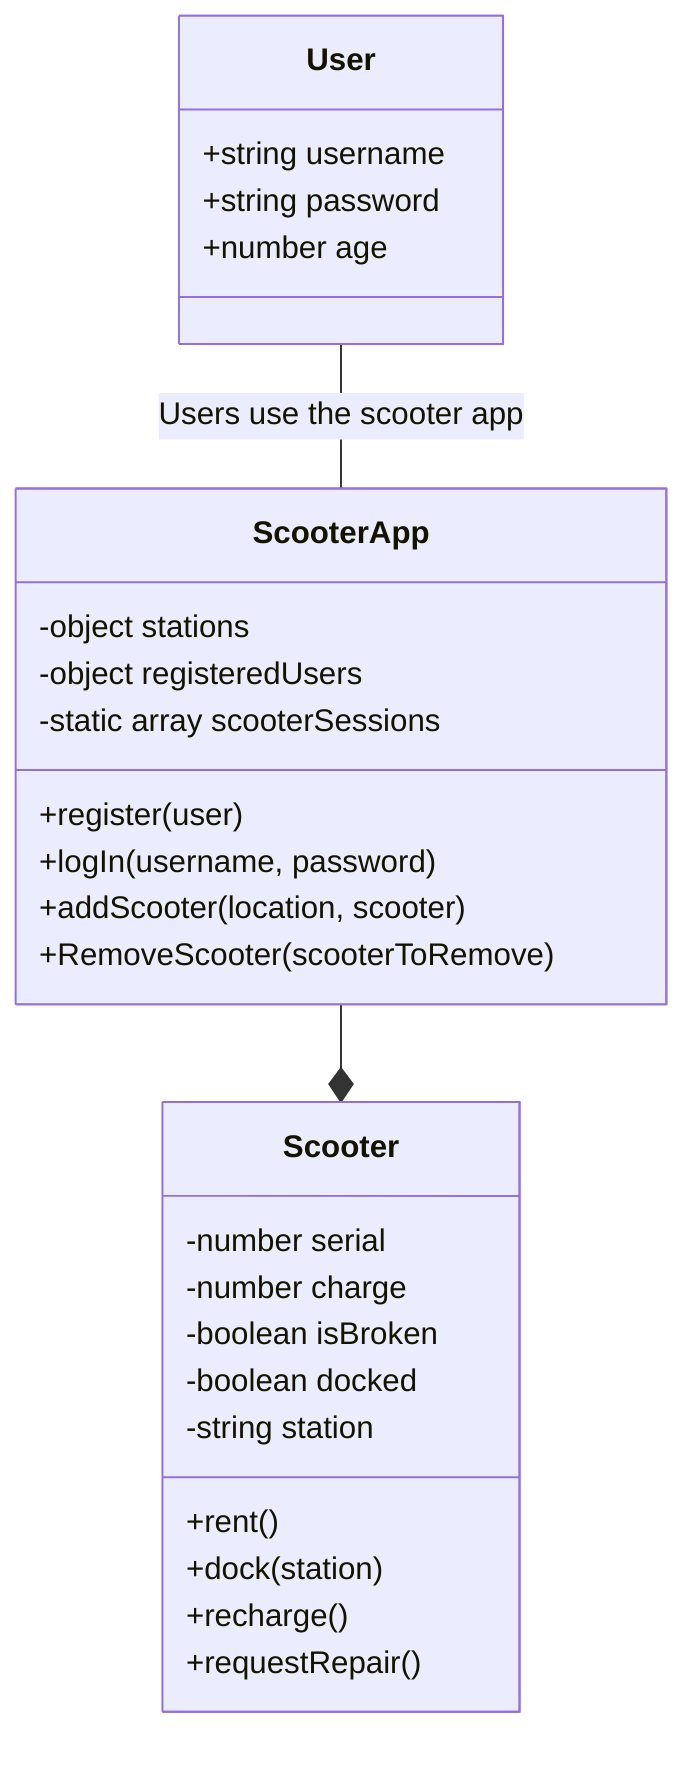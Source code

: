 classDiagram

    ScooterApp --* Scooter
    User -- ScooterApp: Users use the scooter app

    class ScooterApp {
        -object stations
        -object registeredUsers
        -static array scooterSessions

        +register(user)
        +logIn(username, password)
        +addScooter(location, scooter)
        +RemoveScooter(scooterToRemove)
    }

    class Scooter {
        -number serial
        -number charge
        -boolean isBroken
        -boolean docked
        -string station

        +rent()
        +dock(station)
        +recharge()
        +requestRepair()
    }

    class User {
        +string username
        +string password
        +number age
    }